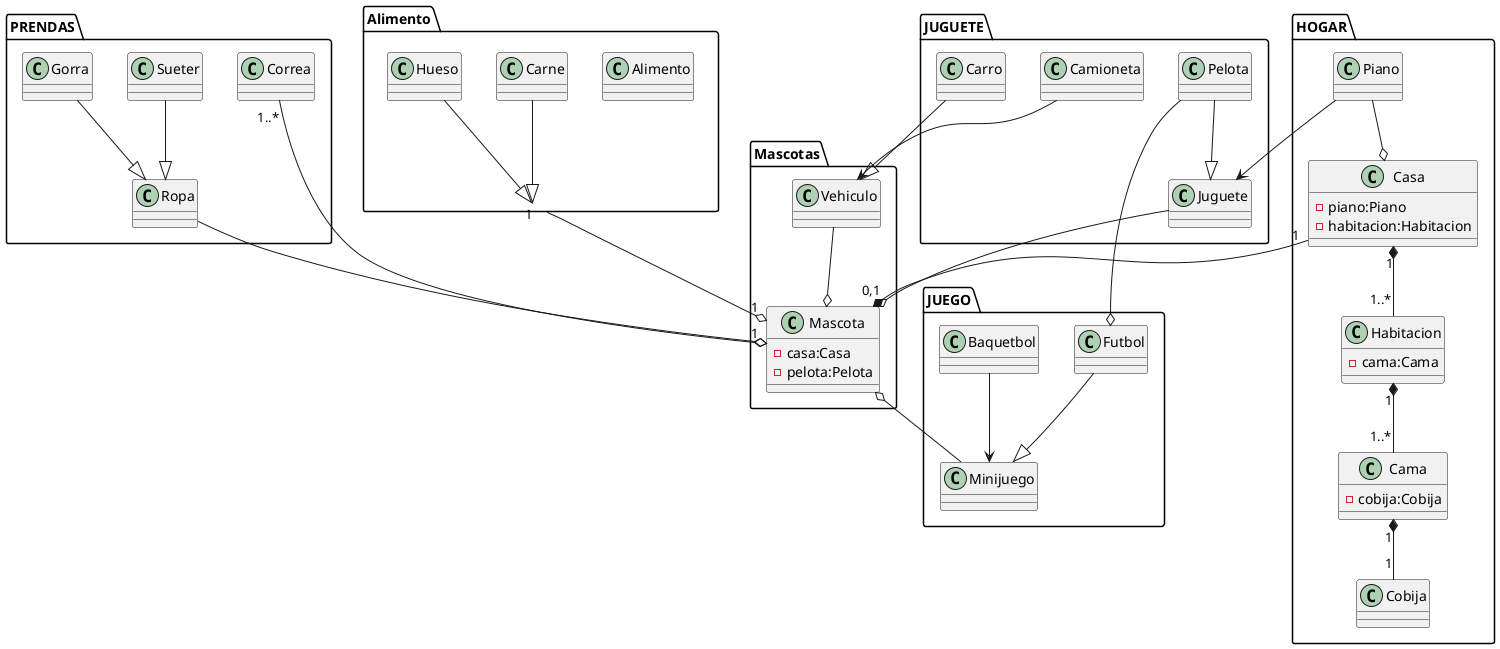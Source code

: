 @startuml mascota 

package Mascotas{
class Mascota {
-casa:Casa
-pelota:Pelota
}
class Vehiculo

}
package JUEGO{
class Minijuego
class Futbol
class Baquetbol
}
package JUGUETE{
class Juguete
class Pelota
class Camioneta
class Carro
}

package PRENDAS{
class Ropa
class Sueter
class Gorra
class Correa
}

package HOGAR{
class Casa{
-piano:Piano
-habitacion:Habitacion
}
class Habitacion{
-cama:Cama
}
class Cama{
-cobija:Cobija
}
class Cobija
class Piano
}

package Alimento{
class Alimento
class Carne
class Hueso
}

Alimento "1" --o "1" Mascota
Mascota o-- Juguete
Carne --|> Alimento
Pelota --|> Juguete
Casa "1" --* "0,1" Mascota
Casa "1" *-- "1..*" Habitacion
Habitacion "1" *-- "1..*" Cama
Cama "1" *-- "1" Cobija
Vehiculo --o Mascota
Carro --|> Vehiculo
Ropa --o Mascota
Sueter --|> Ropa
Gorra --|> Ropa
Hueso --|> Alimento
Mascota o-- Minijuego
Futbol --|> Minijuego
Pelota --o Futbol
Piano --> Juguete
Camioneta --> Vehiculo
Baquetbol --> Minijuego
Piano --o Casa
Correa "1..*" --o "1" Mascota


@enduml